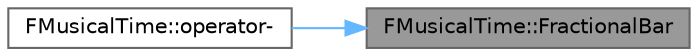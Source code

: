 digraph "FMusicalTime::FractionalBar"
{
 // INTERACTIVE_SVG=YES
 // LATEX_PDF_SIZE
  bgcolor="transparent";
  edge [fontname=Helvetica,fontsize=10,labelfontname=Helvetica,labelfontsize=10];
  node [fontname=Helvetica,fontsize=10,shape=box,height=0.2,width=0.4];
  rankdir="RL";
  Node1 [id="Node000001",label="FMusicalTime::FractionalBar",height=0.2,width=0.4,color="gray40", fillcolor="grey60", style="filled", fontcolor="black",tooltip=" "];
  Node1 -> Node2 [id="edge1_Node000001_Node000002",dir="back",color="steelblue1",style="solid",tooltip=" "];
  Node2 [id="Node000002",label="FMusicalTime::operator-",height=0.2,width=0.4,color="grey40", fillcolor="white", style="filled",URL="$de/dd9/structFMusicalTime.html#a026033eb6ce9bbd75ca38ccee2c3c05e",tooltip="return fractional bars between two musical times"];
}
